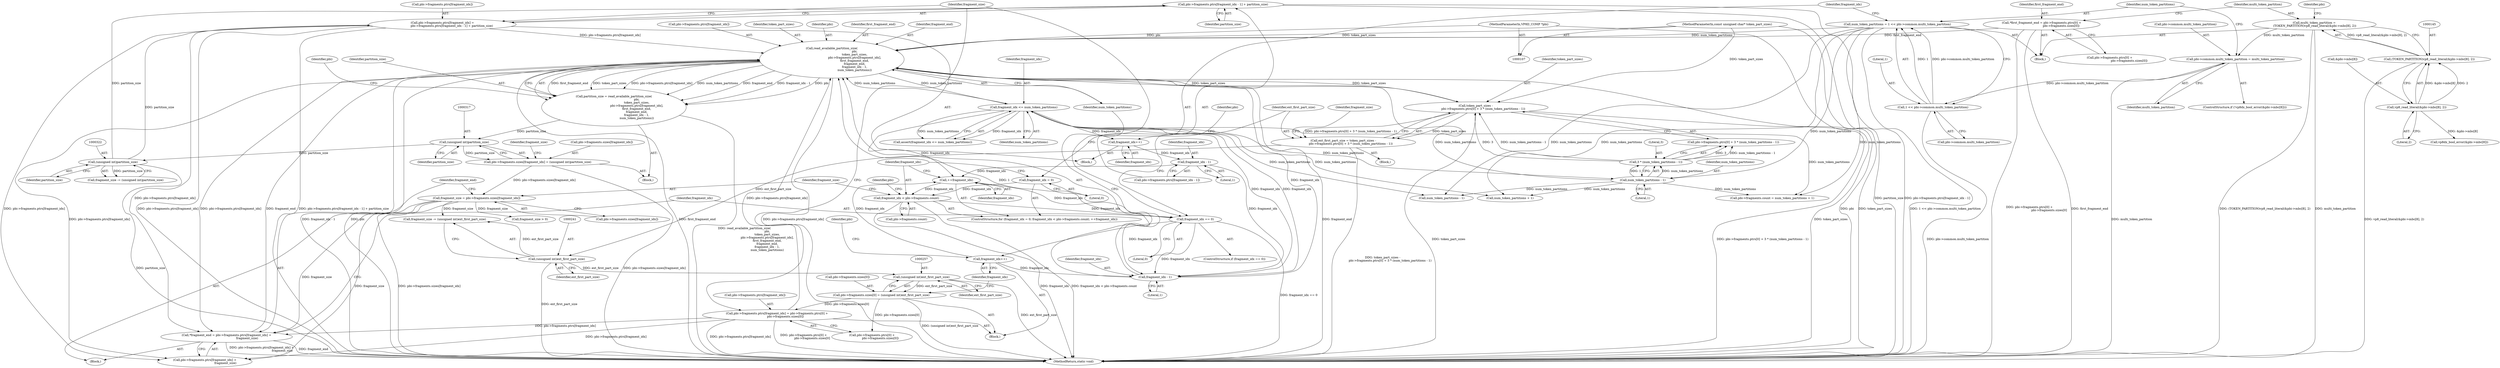 digraph "0_Android_6886e8e0a9db2dbad723dc37a548233e004b33bc@array" {
"1000343" [label="(Call,pbi->fragments.ptrs[fragment_idx - 1] + partition_size)"];
"1000321" [label="(Call,(unsigned int)partition_size)"];
"1000316" [label="(Call,(unsigned int)partition_size)"];
"1000290" [label="(Call,partition_size = read_available_partition_size(\n                                                 pbi,\n                                                 token_part_sizes,\n                                                 pbi->fragments.ptrs[fragment_idx],\n                                                 first_fragment_end,\n                                                 fragment_end,\n                                                 fragment_idx - 1,\n                                                 num_token_partitions))"];
"1000292" [label="(Call,read_available_partition_size(\n                                                 pbi,\n                                                 token_part_sizes,\n                                                 pbi->fragments.ptrs[fragment_idx],\n                                                 first_fragment_end,\n                                                 fragment_end,\n                                                 fragment_idx - 1,\n                                                 num_token_partitions))"];
"1000108" [label="(MethodParameterIn,VP8D_COMP *pbi)"];
"1000223" [label="(Call,token_part_sizes -\n                pbi->fragments.ptrs[0] + 3 * (num_token_partitions - 1))"];
"1000109" [label="(MethodParameterIn,const unsigned char* token_part_sizes)"];
"1000233" [label="(Call,3 * (num_token_partitions - 1))"];
"1000235" [label="(Call,num_token_partitions - 1)"];
"1000170" [label="(Call,num_token_partitions = 1 << pbi->common.multi_token_partition)"];
"1000172" [label="(Call,1 << pbi->common.multi_token_partition)"];
"1000163" [label="(Call,pbi->common.multi_token_partition = multi_token_partition)"];
"1000142" [label="(Call,multi_token_partition =\n (TOKEN_PARTITION)vp8_read_literal(&pbi->mbc[8], 2))"];
"1000144" [label="(Call,(TOKEN_PARTITION)vp8_read_literal(&pbi->mbc[8], 2))"];
"1000146" [label="(Call,vp8_read_literal(&pbi->mbc[8], 2))"];
"1000325" [label="(Call,fragment_idx <= num_token_partitions)"];
"1000304" [label="(Call,fragment_idx - 1)"];
"1000259" [label="(Call,fragment_idx++)"];
"1000216" [label="(Call,fragment_idx == 0)"];
"1000183" [label="(Call,fragment_idx < pbi->fragments.count)"];
"1000180" [label="(Call,fragment_idx = 0)"];
"1000190" [label="(Call,++fragment_idx)"];
"1000350" [label="(Call,fragment_idx - 1)"];
"1000333" [label="(Call,fragment_idx++)"];
"1000335" [label="(Call,pbi->fragments.ptrs[fragment_idx] =\n                    pbi->fragments.ptrs[fragment_idx - 1] + partition_size)"];
"1000261" [label="(Call,pbi->fragments.ptrs[fragment_idx] = pbi->fragments.ptrs[0] +\n                  pbi->fragments.sizes[0])"];
"1000248" [label="(Call,pbi->fragments.sizes[0] = (unsigned int)ext_first_part_size)"];
"1000256" [label="(Call,(unsigned int)ext_first_part_size)"];
"1000240" [label="(Call,(unsigned int)ext_first_part_size)"];
"1000221" [label="(Call,ext_first_part_size = token_part_sizes -\n                pbi->fragments.ptrs[0] + 3 * (num_token_partitions - 1))"];
"1000124" [label="(Call,*first_fragment_end = pbi->fragments.ptrs[0] +\n                                          pbi->fragments.sizes[0])"];
"1000204" [label="(Call,*fragment_end = pbi->fragments.ptrs[fragment_idx] +\n                                            fragment_size)"];
"1000194" [label="(Call,fragment_size = pbi->fragments.sizes[fragment_idx])"];
"1000308" [label="(Call,pbi->fragments.sizes[fragment_idx] = (unsigned int)partition_size)"];
"1000334" [label="(Identifier,fragment_idx)"];
"1000354" [label="(Call,pbi->fragments.count = num_token_partitions + 1)"];
"1000195" [label="(Identifier,fragment_size)"];
"1000249" [label="(Call,pbi->fragments.sizes[0])"];
"1000180" [label="(Call,fragment_idx = 0)"];
"1000142" [label="(Call,multi_token_partition =\n (TOKEN_PARTITION)vp8_read_literal(&pbi->mbc[8], 2))"];
"1000452" [label="(MethodReturn,static void)"];
"1000153" [label="(Literal,2)"];
"1000235" [label="(Call,num_token_partitions - 1)"];
"1000258" [label="(Identifier,ext_first_part_size)"];
"1000216" [label="(Call,fragment_idx == 0)"];
"1000351" [label="(Identifier,fragment_idx)"];
"1000239" [label="(Identifier,fragment_size)"];
"1000192" [label="(Block,)"];
"1000169" [label="(Identifier,multi_token_partition)"];
"1000318" [label="(Identifier,partition_size)"];
"1000236" [label="(Identifier,num_token_partitions)"];
"1000217" [label="(Identifier,fragment_idx)"];
"1000335" [label="(Call,pbi->fragments.ptrs[fragment_idx] =\n                    pbi->fragments.ptrs[fragment_idx - 1] + partition_size)"];
"1000302" [label="(Identifier,first_fragment_end)"];
"1000181" [label="(Identifier,fragment_idx)"];
"1000182" [label="(Literal,0)"];
"1000194" [label="(Call,fragment_size = pbi->fragments.sizes[fragment_idx])"];
"1000350" [label="(Call,fragment_idx - 1)"];
"1000320" [label="(Identifier,fragment_size)"];
"1000344" [label="(Call,pbi->fragments.ptrs[fragment_idx - 1])"];
"1000259" [label="(Call,fragment_idx++)"];
"1000183" [label="(Call,fragment_idx < pbi->fragments.count)"];
"1000417" [label="(Call,num_token_partitions - 1)"];
"1000108" [label="(MethodParameterIn,VP8D_COMP *pbi)"];
"1000156" [label="(Call,vp8dx_bool_error(&pbi->mbc[8]))"];
"1000242" [label="(Identifier,ext_first_part_size)"];
"1000163" [label="(Call,pbi->common.multi_token_partition = multi_token_partition)"];
"1000265" [label="(Identifier,pbi)"];
"1000261" [label="(Call,pbi->fragments.ptrs[fragment_idx] = pbi->fragments.ptrs[0] +\n                  pbi->fragments.sizes[0])"];
"1000325" [label="(Call,fragment_idx <= num_token_partitions)"];
"1000312" [label="(Identifier,pbi)"];
"1000233" [label="(Call,3 * (num_token_partitions - 1))"];
"1000219" [label="(Block,)"];
"1000147" [label="(Call,&pbi->mbc[8])"];
"1000240" [label="(Call,(unsigned int)ext_first_part_size)"];
"1000185" [label="(Call,pbi->fragments.count)"];
"1000222" [label="(Identifier,ext_first_part_size)"];
"1000260" [label="(Identifier,fragment_idx)"];
"1000305" [label="(Identifier,fragment_idx)"];
"1000324" [label="(Call,assert(fragment_idx <= num_token_partitions))"];
"1000238" [label="(Call,fragment_size -= (unsigned int)ext_first_part_size)"];
"1000126" [label="(Call,pbi->fragments.ptrs[0] +\n                                          pbi->fragments.sizes[0])"];
"1000303" [label="(Identifier,fragment_end)"];
"1000204" [label="(Call,*fragment_end = pbi->fragments.ptrs[fragment_idx] +\n                                            fragment_size)"];
"1000285" [label="(Call,fragment_size > 0)"];
"1000295" [label="(Call,pbi->fragments.ptrs[fragment_idx])"];
"1000234" [label="(Literal,3)"];
"1000191" [label="(Identifier,fragment_idx)"];
"1000269" [label="(Call,pbi->fragments.ptrs[0] +\n                  pbi->fragments.sizes[0])"];
"1000171" [label="(Identifier,num_token_partitions)"];
"1000256" [label="(Call,(unsigned int)ext_first_part_size)"];
"1000352" [label="(Literal,1)"];
"1000143" [label="(Identifier,multi_token_partition)"];
"1000262" [label="(Call,pbi->fragments.ptrs[fragment_idx])"];
"1000327" [label="(Identifier,num_token_partitions)"];
"1000336" [label="(Call,pbi->fragments.ptrs[fragment_idx])"];
"1000154" [label="(ControlStructure,if (!vp8dx_bool_error(&pbi->mbc[8])))"];
"1000237" [label="(Literal,1)"];
"1000323" [label="(Identifier,partition_size)"];
"1000353" [label="(Identifier,partition_size)"];
"1000110" [label="(Block,)"];
"1000173" [label="(Literal,1)"];
"1000170" [label="(Call,num_token_partitions = 1 << pbi->common.multi_token_partition)"];
"1000308" [label="(Call,pbi->fragments.sizes[fragment_idx] = (unsigned int)partition_size)"];
"1000223" [label="(Call,token_part_sizes -\n                pbi->fragments.ptrs[0] + 3 * (num_token_partitions - 1))"];
"1000206" [label="(Call,pbi->fragments.ptrs[fragment_idx] +\n                                            fragment_size)"];
"1000164" [label="(Call,pbi->common.multi_token_partition)"];
"1000357" [label="(Identifier,pbi)"];
"1000309" [label="(Call,pbi->fragments.sizes[fragment_idx])"];
"1000339" [label="(Identifier,pbi)"];
"1000326" [label="(Identifier,fragment_idx)"];
"1000196" [label="(Call,pbi->fragments.sizes[fragment_idx])"];
"1000225" [label="(Call,pbi->fragments.ptrs[0] + 3 * (num_token_partitions - 1))"];
"1000304" [label="(Call,fragment_idx - 1)"];
"1000333" [label="(Call,fragment_idx++)"];
"1000248" [label="(Call,pbi->fragments.sizes[0] = (unsigned int)ext_first_part_size)"];
"1000360" [label="(Call,num_token_partitions + 1)"];
"1000307" [label="(Identifier,num_token_partitions)"];
"1000286" [label="(Identifier,fragment_size)"];
"1000146" [label="(Call,vp8_read_literal(&pbi->mbc[8], 2))"];
"1000291" [label="(Identifier,partition_size)"];
"1000109" [label="(MethodParameterIn,const unsigned char* token_part_sizes)"];
"1000190" [label="(Call,++fragment_idx)"];
"1000124" [label="(Call,*first_fragment_end = pbi->fragments.ptrs[0] +\n                                          pbi->fragments.sizes[0])"];
"1000144" [label="(Call,(TOKEN_PARTITION)vp8_read_literal(&pbi->mbc[8], 2))"];
"1000321" [label="(Call,(unsigned int)partition_size)"];
"1000294" [label="(Identifier,token_part_sizes)"];
"1000316" [label="(Call,(unsigned int)partition_size)"];
"1000319" [label="(Call,fragment_size -= (unsigned int)partition_size)"];
"1000332" [label="(Block,)"];
"1000160" [label="(Identifier,pbi)"];
"1000174" [label="(Call,pbi->common.multi_token_partition)"];
"1000290" [label="(Call,partition_size = read_available_partition_size(\n                                                 pbi,\n                                                 token_part_sizes,\n                                                 pbi->fragments.ptrs[fragment_idx],\n                                                 first_fragment_end,\n                                                 fragment_end,\n                                                 fragment_idx - 1,\n                                                 num_token_partitions))"];
"1000221" [label="(Call,ext_first_part_size = token_part_sizes -\n                pbi->fragments.ptrs[0] + 3 * (num_token_partitions - 1))"];
"1000184" [label="(Identifier,fragment_idx)"];
"1000292" [label="(Call,read_available_partition_size(\n                                                 pbi,\n                                                 token_part_sizes,\n                                                 pbi->fragments.ptrs[fragment_idx],\n                                                 first_fragment_end,\n                                                 fragment_end,\n                                                 fragment_idx - 1,\n                                                 num_token_partitions))"];
"1000125" [label="(Identifier,first_fragment_end)"];
"1000306" [label="(Literal,1)"];
"1000247" [label="(Block,)"];
"1000288" [label="(Block,)"];
"1000224" [label="(Identifier,token_part_sizes)"];
"1000343" [label="(Call,pbi->fragments.ptrs[fragment_idx - 1] + partition_size)"];
"1000218" [label="(Literal,0)"];
"1000179" [label="(ControlStructure,for (fragment_idx = 0; fragment_idx < pbi->fragments.count; ++fragment_idx))"];
"1000205" [label="(Identifier,fragment_end)"];
"1000172" [label="(Call,1 << pbi->common.multi_token_partition)"];
"1000293" [label="(Identifier,pbi)"];
"1000215" [label="(ControlStructure,if (fragment_idx == 0))"];
"1000343" -> "1000335"  [label="AST: "];
"1000343" -> "1000353"  [label="CFG: "];
"1000344" -> "1000343"  [label="AST: "];
"1000353" -> "1000343"  [label="AST: "];
"1000335" -> "1000343"  [label="CFG: "];
"1000343" -> "1000452"  [label="DDG: pbi->fragments.ptrs[fragment_idx - 1]"];
"1000343" -> "1000452"  [label="DDG: partition_size"];
"1000321" -> "1000343"  [label="DDG: partition_size"];
"1000321" -> "1000319"  [label="AST: "];
"1000321" -> "1000323"  [label="CFG: "];
"1000322" -> "1000321"  [label="AST: "];
"1000323" -> "1000321"  [label="AST: "];
"1000319" -> "1000321"  [label="CFG: "];
"1000321" -> "1000452"  [label="DDG: partition_size"];
"1000321" -> "1000319"  [label="DDG: partition_size"];
"1000316" -> "1000321"  [label="DDG: partition_size"];
"1000321" -> "1000335"  [label="DDG: partition_size"];
"1000316" -> "1000308"  [label="AST: "];
"1000316" -> "1000318"  [label="CFG: "];
"1000317" -> "1000316"  [label="AST: "];
"1000318" -> "1000316"  [label="AST: "];
"1000308" -> "1000316"  [label="CFG: "];
"1000316" -> "1000308"  [label="DDG: partition_size"];
"1000290" -> "1000316"  [label="DDG: partition_size"];
"1000290" -> "1000288"  [label="AST: "];
"1000290" -> "1000292"  [label="CFG: "];
"1000291" -> "1000290"  [label="AST: "];
"1000292" -> "1000290"  [label="AST: "];
"1000312" -> "1000290"  [label="CFG: "];
"1000290" -> "1000452"  [label="DDG: read_available_partition_size(\n                                                 pbi,\n                                                 token_part_sizes,\n                                                 pbi->fragments.ptrs[fragment_idx],\n                                                 first_fragment_end,\n                                                 fragment_end,\n                                                 fragment_idx - 1,\n                                                 num_token_partitions)"];
"1000292" -> "1000290"  [label="DDG: first_fragment_end"];
"1000292" -> "1000290"  [label="DDG: token_part_sizes"];
"1000292" -> "1000290"  [label="DDG: pbi->fragments.ptrs[fragment_idx]"];
"1000292" -> "1000290"  [label="DDG: num_token_partitions"];
"1000292" -> "1000290"  [label="DDG: fragment_end"];
"1000292" -> "1000290"  [label="DDG: fragment_idx - 1"];
"1000292" -> "1000290"  [label="DDG: pbi"];
"1000292" -> "1000307"  [label="CFG: "];
"1000293" -> "1000292"  [label="AST: "];
"1000294" -> "1000292"  [label="AST: "];
"1000295" -> "1000292"  [label="AST: "];
"1000302" -> "1000292"  [label="AST: "];
"1000303" -> "1000292"  [label="AST: "];
"1000304" -> "1000292"  [label="AST: "];
"1000307" -> "1000292"  [label="AST: "];
"1000292" -> "1000452"  [label="DDG: fragment_end"];
"1000292" -> "1000452"  [label="DDG: token_part_sizes"];
"1000292" -> "1000452"  [label="DDG: fragment_idx - 1"];
"1000292" -> "1000452"  [label="DDG: pbi"];
"1000292" -> "1000452"  [label="DDG: first_fragment_end"];
"1000292" -> "1000452"  [label="DDG: pbi->fragments.ptrs[fragment_idx]"];
"1000292" -> "1000204"  [label="DDG: pbi->fragments.ptrs[fragment_idx]"];
"1000292" -> "1000206"  [label="DDG: pbi->fragments.ptrs[fragment_idx]"];
"1000292" -> "1000223"  [label="DDG: token_part_sizes"];
"1000108" -> "1000292"  [label="DDG: pbi"];
"1000223" -> "1000292"  [label="DDG: token_part_sizes"];
"1000109" -> "1000292"  [label="DDG: token_part_sizes"];
"1000335" -> "1000292"  [label="DDG: pbi->fragments.ptrs[fragment_idx]"];
"1000261" -> "1000292"  [label="DDG: pbi->fragments.ptrs[fragment_idx]"];
"1000124" -> "1000292"  [label="DDG: first_fragment_end"];
"1000204" -> "1000292"  [label="DDG: fragment_end"];
"1000304" -> "1000292"  [label="DDG: fragment_idx"];
"1000304" -> "1000292"  [label="DDG: 1"];
"1000235" -> "1000292"  [label="DDG: num_token_partitions"];
"1000170" -> "1000292"  [label="DDG: num_token_partitions"];
"1000325" -> "1000292"  [label="DDG: num_token_partitions"];
"1000292" -> "1000325"  [label="DDG: num_token_partitions"];
"1000108" -> "1000107"  [label="AST: "];
"1000108" -> "1000452"  [label="DDG: pbi"];
"1000223" -> "1000221"  [label="AST: "];
"1000223" -> "1000225"  [label="CFG: "];
"1000224" -> "1000223"  [label="AST: "];
"1000225" -> "1000223"  [label="AST: "];
"1000221" -> "1000223"  [label="CFG: "];
"1000223" -> "1000452"  [label="DDG: pbi->fragments.ptrs[0] + 3 * (num_token_partitions - 1)"];
"1000223" -> "1000452"  [label="DDG: token_part_sizes"];
"1000223" -> "1000221"  [label="DDG: token_part_sizes"];
"1000223" -> "1000221"  [label="DDG: pbi->fragments.ptrs[0] + 3 * (num_token_partitions - 1)"];
"1000109" -> "1000223"  [label="DDG: token_part_sizes"];
"1000233" -> "1000223"  [label="DDG: 3"];
"1000233" -> "1000223"  [label="DDG: num_token_partitions - 1"];
"1000109" -> "1000107"  [label="AST: "];
"1000109" -> "1000452"  [label="DDG: token_part_sizes"];
"1000233" -> "1000225"  [label="AST: "];
"1000233" -> "1000235"  [label="CFG: "];
"1000234" -> "1000233"  [label="AST: "];
"1000235" -> "1000233"  [label="AST: "];
"1000225" -> "1000233"  [label="CFG: "];
"1000233" -> "1000225"  [label="DDG: 3"];
"1000233" -> "1000225"  [label="DDG: num_token_partitions - 1"];
"1000235" -> "1000233"  [label="DDG: num_token_partitions"];
"1000235" -> "1000233"  [label="DDG: 1"];
"1000235" -> "1000237"  [label="CFG: "];
"1000236" -> "1000235"  [label="AST: "];
"1000237" -> "1000235"  [label="AST: "];
"1000170" -> "1000235"  [label="DDG: num_token_partitions"];
"1000325" -> "1000235"  [label="DDG: num_token_partitions"];
"1000235" -> "1000354"  [label="DDG: num_token_partitions"];
"1000235" -> "1000360"  [label="DDG: num_token_partitions"];
"1000235" -> "1000417"  [label="DDG: num_token_partitions"];
"1000170" -> "1000110"  [label="AST: "];
"1000170" -> "1000172"  [label="CFG: "];
"1000171" -> "1000170"  [label="AST: "];
"1000172" -> "1000170"  [label="AST: "];
"1000181" -> "1000170"  [label="CFG: "];
"1000170" -> "1000452"  [label="DDG: 1 << pbi->common.multi_token_partition"];
"1000172" -> "1000170"  [label="DDG: 1"];
"1000172" -> "1000170"  [label="DDG: pbi->common.multi_token_partition"];
"1000170" -> "1000354"  [label="DDG: num_token_partitions"];
"1000170" -> "1000360"  [label="DDG: num_token_partitions"];
"1000170" -> "1000417"  [label="DDG: num_token_partitions"];
"1000172" -> "1000174"  [label="CFG: "];
"1000173" -> "1000172"  [label="AST: "];
"1000174" -> "1000172"  [label="AST: "];
"1000172" -> "1000452"  [label="DDG: pbi->common.multi_token_partition"];
"1000163" -> "1000172"  [label="DDG: pbi->common.multi_token_partition"];
"1000163" -> "1000154"  [label="AST: "];
"1000163" -> "1000169"  [label="CFG: "];
"1000164" -> "1000163"  [label="AST: "];
"1000169" -> "1000163"  [label="AST: "];
"1000171" -> "1000163"  [label="CFG: "];
"1000163" -> "1000452"  [label="DDG: multi_token_partition"];
"1000142" -> "1000163"  [label="DDG: multi_token_partition"];
"1000142" -> "1000110"  [label="AST: "];
"1000142" -> "1000144"  [label="CFG: "];
"1000143" -> "1000142"  [label="AST: "];
"1000144" -> "1000142"  [label="AST: "];
"1000160" -> "1000142"  [label="CFG: "];
"1000142" -> "1000452"  [label="DDG: (TOKEN_PARTITION)vp8_read_literal(&pbi->mbc[8], 2)"];
"1000142" -> "1000452"  [label="DDG: multi_token_partition"];
"1000144" -> "1000142"  [label="DDG: vp8_read_literal(&pbi->mbc[8], 2)"];
"1000144" -> "1000146"  [label="CFG: "];
"1000145" -> "1000144"  [label="AST: "];
"1000146" -> "1000144"  [label="AST: "];
"1000144" -> "1000452"  [label="DDG: vp8_read_literal(&pbi->mbc[8], 2)"];
"1000146" -> "1000144"  [label="DDG: &pbi->mbc[8]"];
"1000146" -> "1000144"  [label="DDG: 2"];
"1000146" -> "1000153"  [label="CFG: "];
"1000147" -> "1000146"  [label="AST: "];
"1000153" -> "1000146"  [label="AST: "];
"1000146" -> "1000156"  [label="DDG: &pbi->mbc[8]"];
"1000325" -> "1000324"  [label="AST: "];
"1000325" -> "1000327"  [label="CFG: "];
"1000326" -> "1000325"  [label="AST: "];
"1000327" -> "1000325"  [label="AST: "];
"1000324" -> "1000325"  [label="CFG: "];
"1000325" -> "1000190"  [label="DDG: fragment_idx"];
"1000325" -> "1000304"  [label="DDG: fragment_idx"];
"1000325" -> "1000324"  [label="DDG: fragment_idx"];
"1000325" -> "1000324"  [label="DDG: num_token_partitions"];
"1000304" -> "1000325"  [label="DDG: fragment_idx"];
"1000325" -> "1000333"  [label="DDG: fragment_idx"];
"1000325" -> "1000354"  [label="DDG: num_token_partitions"];
"1000325" -> "1000360"  [label="DDG: num_token_partitions"];
"1000325" -> "1000417"  [label="DDG: num_token_partitions"];
"1000304" -> "1000306"  [label="CFG: "];
"1000305" -> "1000304"  [label="AST: "];
"1000306" -> "1000304"  [label="AST: "];
"1000307" -> "1000304"  [label="CFG: "];
"1000259" -> "1000304"  [label="DDG: fragment_idx"];
"1000350" -> "1000304"  [label="DDG: fragment_idx"];
"1000216" -> "1000304"  [label="DDG: fragment_idx"];
"1000259" -> "1000247"  [label="AST: "];
"1000259" -> "1000260"  [label="CFG: "];
"1000260" -> "1000259"  [label="AST: "];
"1000265" -> "1000259"  [label="CFG: "];
"1000259" -> "1000190"  [label="DDG: fragment_idx"];
"1000216" -> "1000259"  [label="DDG: fragment_idx"];
"1000216" -> "1000215"  [label="AST: "];
"1000216" -> "1000218"  [label="CFG: "];
"1000217" -> "1000216"  [label="AST: "];
"1000218" -> "1000216"  [label="AST: "];
"1000222" -> "1000216"  [label="CFG: "];
"1000286" -> "1000216"  [label="CFG: "];
"1000216" -> "1000452"  [label="DDG: fragment_idx == 0"];
"1000216" -> "1000190"  [label="DDG: fragment_idx"];
"1000183" -> "1000216"  [label="DDG: fragment_idx"];
"1000183" -> "1000179"  [label="AST: "];
"1000183" -> "1000185"  [label="CFG: "];
"1000184" -> "1000183"  [label="AST: "];
"1000185" -> "1000183"  [label="AST: "];
"1000195" -> "1000183"  [label="CFG: "];
"1000357" -> "1000183"  [label="CFG: "];
"1000183" -> "1000452"  [label="DDG: fragment_idx"];
"1000183" -> "1000452"  [label="DDG: fragment_idx < pbi->fragments.count"];
"1000180" -> "1000183"  [label="DDG: fragment_idx"];
"1000190" -> "1000183"  [label="DDG: fragment_idx"];
"1000180" -> "1000179"  [label="AST: "];
"1000180" -> "1000182"  [label="CFG: "];
"1000181" -> "1000180"  [label="AST: "];
"1000182" -> "1000180"  [label="AST: "];
"1000184" -> "1000180"  [label="CFG: "];
"1000190" -> "1000179"  [label="AST: "];
"1000190" -> "1000191"  [label="CFG: "];
"1000191" -> "1000190"  [label="AST: "];
"1000184" -> "1000190"  [label="CFG: "];
"1000350" -> "1000190"  [label="DDG: fragment_idx"];
"1000350" -> "1000344"  [label="AST: "];
"1000350" -> "1000352"  [label="CFG: "];
"1000351" -> "1000350"  [label="AST: "];
"1000352" -> "1000350"  [label="AST: "];
"1000344" -> "1000350"  [label="CFG: "];
"1000333" -> "1000350"  [label="DDG: fragment_idx"];
"1000333" -> "1000332"  [label="AST: "];
"1000333" -> "1000334"  [label="CFG: "];
"1000334" -> "1000333"  [label="AST: "];
"1000339" -> "1000333"  [label="CFG: "];
"1000335" -> "1000332"  [label="AST: "];
"1000336" -> "1000335"  [label="AST: "];
"1000286" -> "1000335"  [label="CFG: "];
"1000335" -> "1000452"  [label="DDG: pbi->fragments.ptrs[fragment_idx]"];
"1000335" -> "1000452"  [label="DDG: pbi->fragments.ptrs[fragment_idx - 1] + partition_size"];
"1000335" -> "1000204"  [label="DDG: pbi->fragments.ptrs[fragment_idx]"];
"1000335" -> "1000206"  [label="DDG: pbi->fragments.ptrs[fragment_idx]"];
"1000261" -> "1000247"  [label="AST: "];
"1000261" -> "1000269"  [label="CFG: "];
"1000262" -> "1000261"  [label="AST: "];
"1000269" -> "1000261"  [label="AST: "];
"1000286" -> "1000261"  [label="CFG: "];
"1000261" -> "1000452"  [label="DDG: pbi->fragments.ptrs[fragment_idx]"];
"1000261" -> "1000452"  [label="DDG: pbi->fragments.ptrs[0] +\n                  pbi->fragments.sizes[0]"];
"1000261" -> "1000204"  [label="DDG: pbi->fragments.ptrs[fragment_idx]"];
"1000261" -> "1000206"  [label="DDG: pbi->fragments.ptrs[fragment_idx]"];
"1000248" -> "1000261"  [label="DDG: pbi->fragments.sizes[0]"];
"1000248" -> "1000247"  [label="AST: "];
"1000248" -> "1000256"  [label="CFG: "];
"1000249" -> "1000248"  [label="AST: "];
"1000256" -> "1000248"  [label="AST: "];
"1000260" -> "1000248"  [label="CFG: "];
"1000248" -> "1000452"  [label="DDG: (unsigned int)ext_first_part_size"];
"1000256" -> "1000248"  [label="DDG: ext_first_part_size"];
"1000248" -> "1000269"  [label="DDG: pbi->fragments.sizes[0]"];
"1000256" -> "1000258"  [label="CFG: "];
"1000257" -> "1000256"  [label="AST: "];
"1000258" -> "1000256"  [label="AST: "];
"1000256" -> "1000452"  [label="DDG: ext_first_part_size"];
"1000240" -> "1000256"  [label="DDG: ext_first_part_size"];
"1000240" -> "1000238"  [label="AST: "];
"1000240" -> "1000242"  [label="CFG: "];
"1000241" -> "1000240"  [label="AST: "];
"1000242" -> "1000240"  [label="AST: "];
"1000238" -> "1000240"  [label="CFG: "];
"1000240" -> "1000452"  [label="DDG: ext_first_part_size"];
"1000240" -> "1000238"  [label="DDG: ext_first_part_size"];
"1000221" -> "1000240"  [label="DDG: ext_first_part_size"];
"1000221" -> "1000219"  [label="AST: "];
"1000222" -> "1000221"  [label="AST: "];
"1000239" -> "1000221"  [label="CFG: "];
"1000221" -> "1000452"  [label="DDG: token_part_sizes -\n                pbi->fragments.ptrs[0] + 3 * (num_token_partitions - 1)"];
"1000124" -> "1000110"  [label="AST: "];
"1000124" -> "1000126"  [label="CFG: "];
"1000125" -> "1000124"  [label="AST: "];
"1000126" -> "1000124"  [label="AST: "];
"1000143" -> "1000124"  [label="CFG: "];
"1000124" -> "1000452"  [label="DDG: pbi->fragments.ptrs[0] +\n                                          pbi->fragments.sizes[0]"];
"1000124" -> "1000452"  [label="DDG: first_fragment_end"];
"1000204" -> "1000192"  [label="AST: "];
"1000204" -> "1000206"  [label="CFG: "];
"1000205" -> "1000204"  [label="AST: "];
"1000206" -> "1000204"  [label="AST: "];
"1000217" -> "1000204"  [label="CFG: "];
"1000204" -> "1000452"  [label="DDG: pbi->fragments.ptrs[fragment_idx] +\n                                            fragment_size"];
"1000204" -> "1000452"  [label="DDG: fragment_end"];
"1000194" -> "1000204"  [label="DDG: fragment_size"];
"1000194" -> "1000192"  [label="AST: "];
"1000194" -> "1000196"  [label="CFG: "];
"1000195" -> "1000194"  [label="AST: "];
"1000196" -> "1000194"  [label="AST: "];
"1000205" -> "1000194"  [label="CFG: "];
"1000194" -> "1000452"  [label="DDG: pbi->fragments.sizes[fragment_idx]"];
"1000308" -> "1000194"  [label="DDG: pbi->fragments.sizes[fragment_idx]"];
"1000194" -> "1000206"  [label="DDG: fragment_size"];
"1000194" -> "1000238"  [label="DDG: fragment_size"];
"1000194" -> "1000285"  [label="DDG: fragment_size"];
"1000308" -> "1000288"  [label="AST: "];
"1000309" -> "1000308"  [label="AST: "];
"1000320" -> "1000308"  [label="CFG: "];
"1000308" -> "1000452"  [label="DDG: pbi->fragments.sizes[fragment_idx]"];
}
